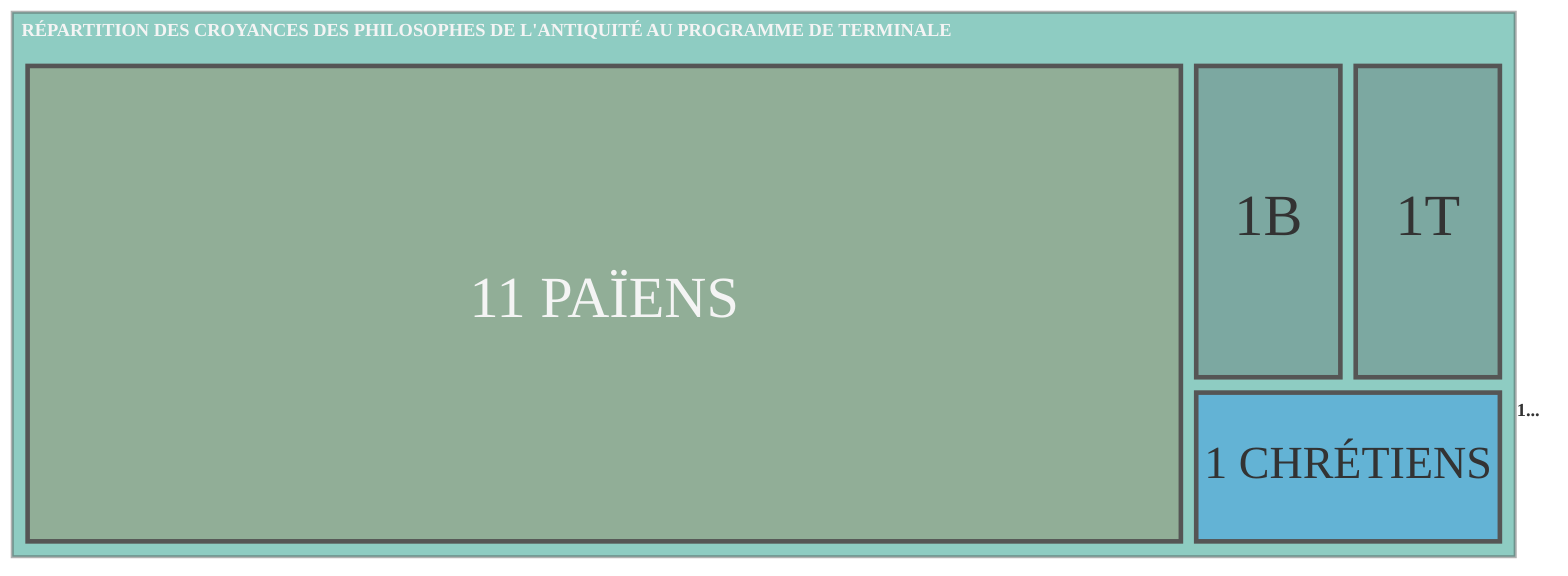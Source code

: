 ---
config:
  theme: neutral
  themeVariables:
    fontFamily: verdana
  treemap:
    showValues: false
    labelFontSize: 24
---
treemap-beta
"RÉPARTITION DES CROYANCES DES PHILOSOPHES DE L'ANTIQUITÉ AU PROGRAMME DE TERMINALE":::menthe
  "11 PAÏENS":11:::ocre
  "1B":1%% Bouddhistes
  "1T":1%% Taoïstes
  "1 CHRÉTIENS":1:::azul
    "CHRÉTIENS":0:::azul
    "CATHOLIQUES":0:::bleu
    "ANGLICANS":0:::ardoise
    "PROTESTANTS":0:::turquoise
  "11 JUIFS":0:::bleu
  "2M":0:::turquoise%% Musulmans
  "1P":0:::menthe%% Panthéistes
  "1D":00:::bleu%% Déiste (Rousseau)
  "15 ATHÉES":::orange
    "ATHÉES":0:::orange
    "MATÉRIALISTES":0:::ardoise
  "14 AGNOSTIQUES":0:::menthe
classDef azul fill:#07F
classDef turquoise fill:#0FC
classDef orange fill:#F70
classDef ocre fill:#963
classDef bleu fill:#37A
classDef menthe fill:#4A9
classDef marron fill:#544
classDef ardoise fill:#445